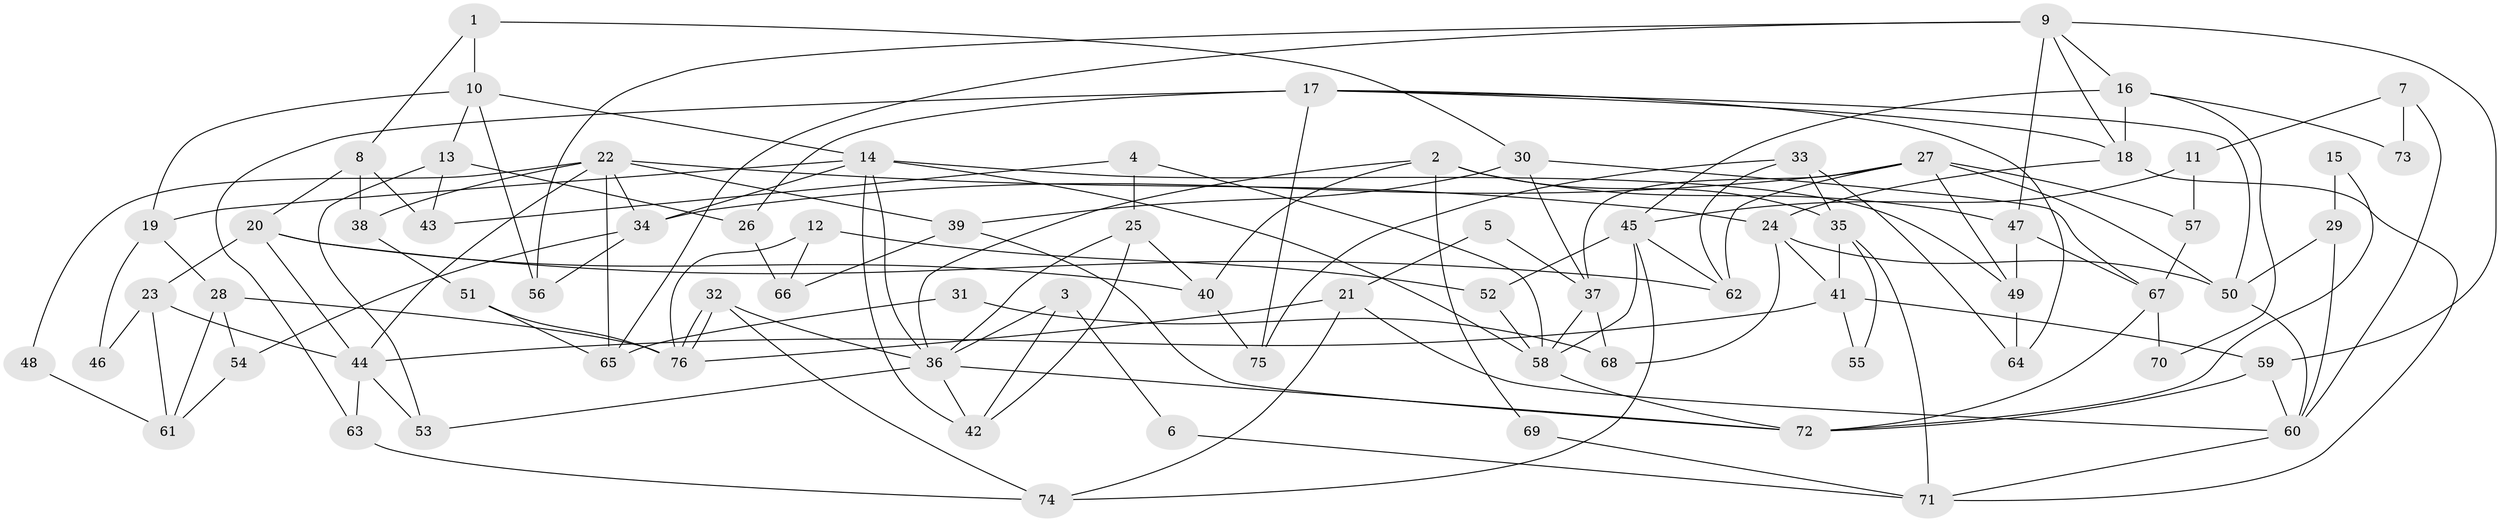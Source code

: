// coarse degree distribution, {13: 0.045454545454545456, 9: 0.09090909090909091, 7: 0.13636363636363635, 5: 0.13636363636363635, 8: 0.18181818181818182, 4: 0.09090909090909091, 14: 0.045454545454545456, 2: 0.045454545454545456, 10: 0.09090909090909091, 1: 0.045454545454545456, 3: 0.09090909090909091}
// Generated by graph-tools (version 1.1) at 2025/18/03/04/25 18:18:54]
// undirected, 76 vertices, 152 edges
graph export_dot {
graph [start="1"]
  node [color=gray90,style=filled];
  1;
  2;
  3;
  4;
  5;
  6;
  7;
  8;
  9;
  10;
  11;
  12;
  13;
  14;
  15;
  16;
  17;
  18;
  19;
  20;
  21;
  22;
  23;
  24;
  25;
  26;
  27;
  28;
  29;
  30;
  31;
  32;
  33;
  34;
  35;
  36;
  37;
  38;
  39;
  40;
  41;
  42;
  43;
  44;
  45;
  46;
  47;
  48;
  49;
  50;
  51;
  52;
  53;
  54;
  55;
  56;
  57;
  58;
  59;
  60;
  61;
  62;
  63;
  64;
  65;
  66;
  67;
  68;
  69;
  70;
  71;
  72;
  73;
  74;
  75;
  76;
  1 -- 8;
  1 -- 10;
  1 -- 30;
  2 -- 36;
  2 -- 47;
  2 -- 35;
  2 -- 40;
  2 -- 69;
  3 -- 42;
  3 -- 36;
  3 -- 6;
  4 -- 25;
  4 -- 58;
  4 -- 43;
  5 -- 21;
  5 -- 37;
  6 -- 71;
  7 -- 11;
  7 -- 60;
  7 -- 73;
  8 -- 43;
  8 -- 20;
  8 -- 38;
  9 -- 16;
  9 -- 47;
  9 -- 18;
  9 -- 56;
  9 -- 59;
  9 -- 65;
  10 -- 19;
  10 -- 56;
  10 -- 13;
  10 -- 14;
  11 -- 57;
  11 -- 45;
  12 -- 52;
  12 -- 76;
  12 -- 66;
  13 -- 53;
  13 -- 26;
  13 -- 43;
  14 -- 42;
  14 -- 19;
  14 -- 34;
  14 -- 36;
  14 -- 49;
  14 -- 58;
  15 -- 29;
  15 -- 72;
  16 -- 45;
  16 -- 18;
  16 -- 70;
  16 -- 73;
  17 -- 64;
  17 -- 50;
  17 -- 18;
  17 -- 26;
  17 -- 63;
  17 -- 75;
  18 -- 24;
  18 -- 71;
  19 -- 28;
  19 -- 46;
  20 -- 40;
  20 -- 62;
  20 -- 23;
  20 -- 44;
  21 -- 74;
  21 -- 76;
  21 -- 60;
  22 -- 44;
  22 -- 39;
  22 -- 24;
  22 -- 34;
  22 -- 38;
  22 -- 48;
  22 -- 65;
  23 -- 44;
  23 -- 46;
  23 -- 61;
  24 -- 41;
  24 -- 50;
  24 -- 68;
  25 -- 40;
  25 -- 36;
  25 -- 42;
  26 -- 66;
  27 -- 34;
  27 -- 50;
  27 -- 37;
  27 -- 49;
  27 -- 57;
  27 -- 62;
  28 -- 54;
  28 -- 76;
  28 -- 61;
  29 -- 50;
  29 -- 60;
  30 -- 37;
  30 -- 39;
  30 -- 67;
  31 -- 65;
  31 -- 68;
  32 -- 36;
  32 -- 76;
  32 -- 76;
  32 -- 74;
  33 -- 35;
  33 -- 62;
  33 -- 64;
  33 -- 75;
  34 -- 54;
  34 -- 56;
  35 -- 41;
  35 -- 55;
  35 -- 71;
  36 -- 72;
  36 -- 42;
  36 -- 53;
  37 -- 58;
  37 -- 68;
  38 -- 51;
  39 -- 66;
  39 -- 72;
  40 -- 75;
  41 -- 59;
  41 -- 44;
  41 -- 55;
  44 -- 53;
  44 -- 63;
  45 -- 74;
  45 -- 58;
  45 -- 52;
  45 -- 62;
  47 -- 67;
  47 -- 49;
  48 -- 61;
  49 -- 64;
  50 -- 60;
  51 -- 65;
  51 -- 76;
  52 -- 58;
  54 -- 61;
  57 -- 67;
  58 -- 72;
  59 -- 60;
  59 -- 72;
  60 -- 71;
  63 -- 74;
  67 -- 72;
  67 -- 70;
  69 -- 71;
}
